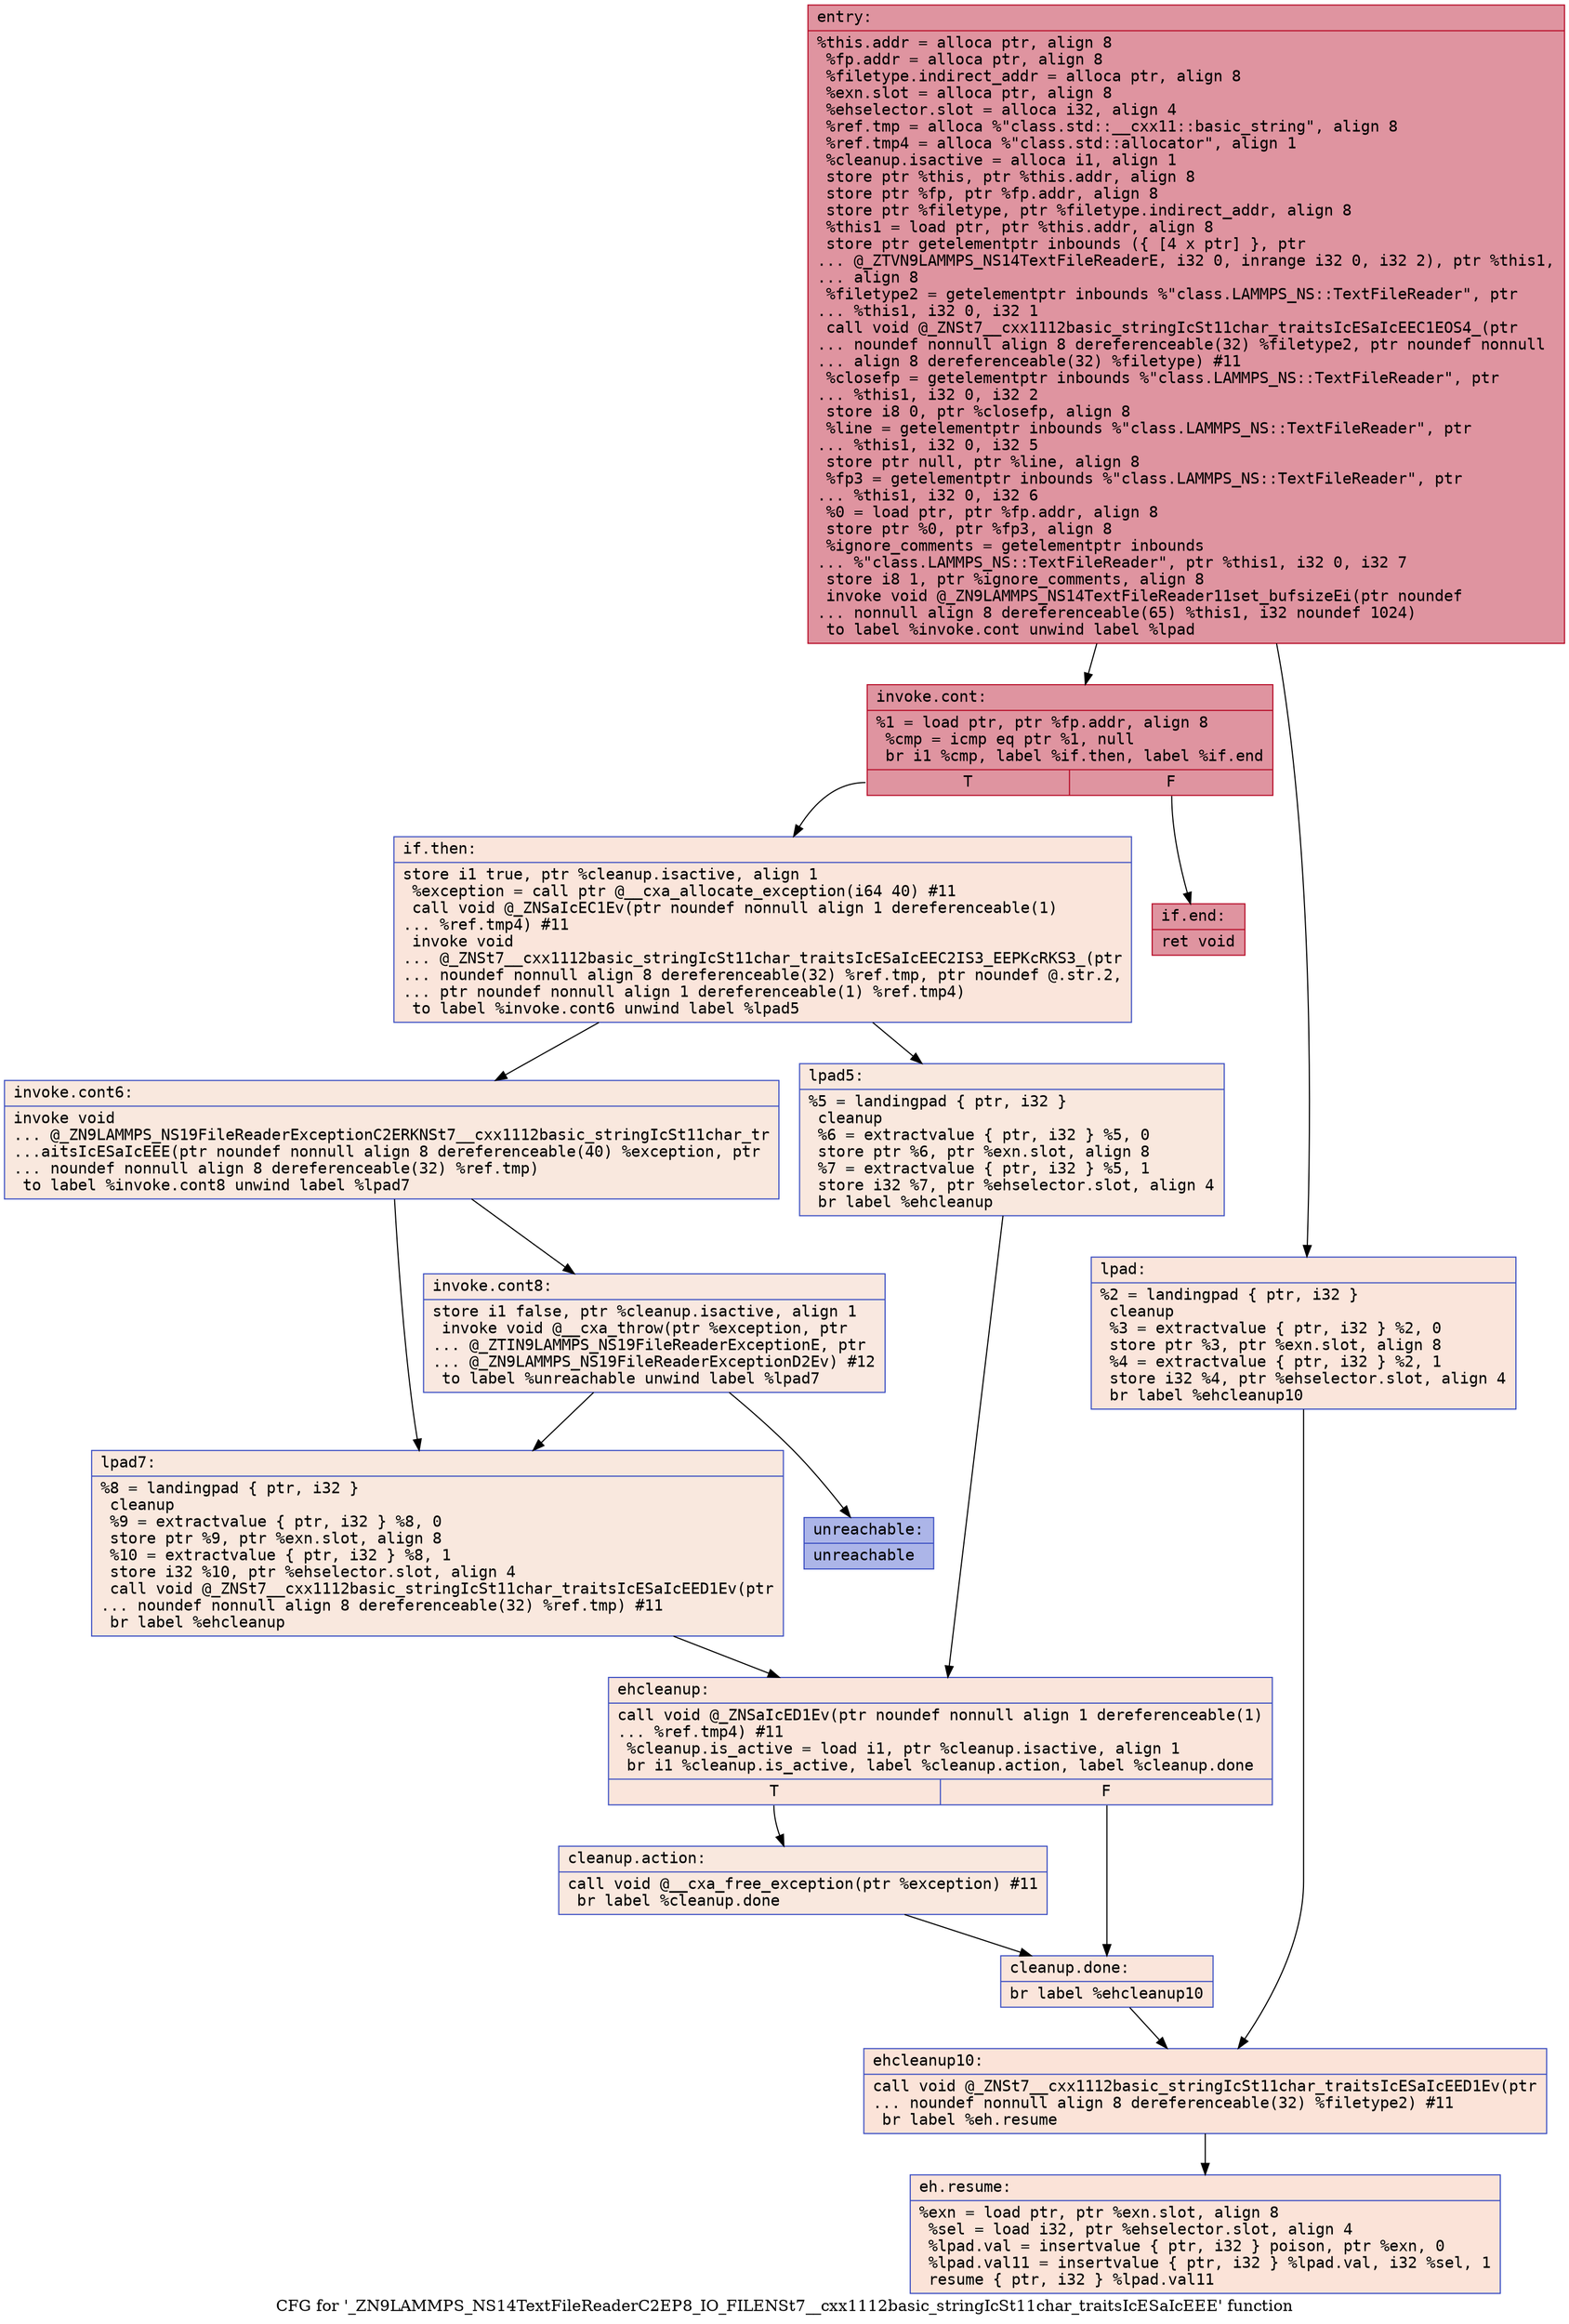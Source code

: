 digraph "CFG for '_ZN9LAMMPS_NS14TextFileReaderC2EP8_IO_FILENSt7__cxx1112basic_stringIcSt11char_traitsIcESaIcEEE' function" {
	label="CFG for '_ZN9LAMMPS_NS14TextFileReaderC2EP8_IO_FILENSt7__cxx1112basic_stringIcSt11char_traitsIcESaIcEEE' function";

	Node0x557f5f692390 [shape=record,color="#b70d28ff", style=filled, fillcolor="#b70d2870" fontname="Courier",label="{entry:\l|  %this.addr = alloca ptr, align 8\l  %fp.addr = alloca ptr, align 8\l  %filetype.indirect_addr = alloca ptr, align 8\l  %exn.slot = alloca ptr, align 8\l  %ehselector.slot = alloca i32, align 4\l  %ref.tmp = alloca %\"class.std::__cxx11::basic_string\", align 8\l  %ref.tmp4 = alloca %\"class.std::allocator\", align 1\l  %cleanup.isactive = alloca i1, align 1\l  store ptr %this, ptr %this.addr, align 8\l  store ptr %fp, ptr %fp.addr, align 8\l  store ptr %filetype, ptr %filetype.indirect_addr, align 8\l  %this1 = load ptr, ptr %this.addr, align 8\l  store ptr getelementptr inbounds (\{ [4 x ptr] \}, ptr\l... @_ZTVN9LAMMPS_NS14TextFileReaderE, i32 0, inrange i32 0, i32 2), ptr %this1,\l... align 8\l  %filetype2 = getelementptr inbounds %\"class.LAMMPS_NS::TextFileReader\", ptr\l... %this1, i32 0, i32 1\l  call void @_ZNSt7__cxx1112basic_stringIcSt11char_traitsIcESaIcEEC1EOS4_(ptr\l... noundef nonnull align 8 dereferenceable(32) %filetype2, ptr noundef nonnull\l... align 8 dereferenceable(32) %filetype) #11\l  %closefp = getelementptr inbounds %\"class.LAMMPS_NS::TextFileReader\", ptr\l... %this1, i32 0, i32 2\l  store i8 0, ptr %closefp, align 8\l  %line = getelementptr inbounds %\"class.LAMMPS_NS::TextFileReader\", ptr\l... %this1, i32 0, i32 5\l  store ptr null, ptr %line, align 8\l  %fp3 = getelementptr inbounds %\"class.LAMMPS_NS::TextFileReader\", ptr\l... %this1, i32 0, i32 6\l  %0 = load ptr, ptr %fp.addr, align 8\l  store ptr %0, ptr %fp3, align 8\l  %ignore_comments = getelementptr inbounds\l... %\"class.LAMMPS_NS::TextFileReader\", ptr %this1, i32 0, i32 7\l  store i8 1, ptr %ignore_comments, align 8\l  invoke void @_ZN9LAMMPS_NS14TextFileReader11set_bufsizeEi(ptr noundef\l... nonnull align 8 dereferenceable(65) %this1, i32 noundef 1024)\l          to label %invoke.cont unwind label %lpad\l}"];
	Node0x557f5f692390 -> Node0x557f5f692e20[tooltip="entry -> invoke.cont\nProbability 100.00%" ];
	Node0x557f5f692390 -> Node0x557f5f693730[tooltip="entry -> lpad\nProbability 0.00%" ];
	Node0x557f5f692e20 [shape=record,color="#b70d28ff", style=filled, fillcolor="#b70d2870" fontname="Courier",label="{invoke.cont:\l|  %1 = load ptr, ptr %fp.addr, align 8\l  %cmp = icmp eq ptr %1, null\l  br i1 %cmp, label %if.then, label %if.end\l|{<s0>T|<s1>F}}"];
	Node0x557f5f692e20:s0 -> Node0x557f5f693a80[tooltip="invoke.cont -> if.then\nProbability 0.00%" ];
	Node0x557f5f692e20:s1 -> Node0x557f5f693ad0[tooltip="invoke.cont -> if.end\nProbability 100.00%" ];
	Node0x557f5f693a80 [shape=record,color="#3d50c3ff", style=filled, fillcolor="#f4c5ad70" fontname="Courier",label="{if.then:\l|  store i1 true, ptr %cleanup.isactive, align 1\l  %exception = call ptr @__cxa_allocate_exception(i64 40) #11\l  call void @_ZNSaIcEC1Ev(ptr noundef nonnull align 1 dereferenceable(1)\l... %ref.tmp4) #11\l  invoke void\l... @_ZNSt7__cxx1112basic_stringIcSt11char_traitsIcESaIcEEC2IS3_EEPKcRKS3_(ptr\l... noundef nonnull align 8 dereferenceable(32) %ref.tmp, ptr noundef @.str.2,\l... ptr noundef nonnull align 1 dereferenceable(1) %ref.tmp4)\l          to label %invoke.cont6 unwind label %lpad5\l}"];
	Node0x557f5f693a80 -> Node0x557f5f693fd0[tooltip="if.then -> invoke.cont6\nProbability 50.00%" ];
	Node0x557f5f693a80 -> Node0x557f5f692b80[tooltip="if.then -> lpad5\nProbability 50.00%" ];
	Node0x557f5f693fd0 [shape=record,color="#3d50c3ff", style=filled, fillcolor="#f2cab570" fontname="Courier",label="{invoke.cont6:\l|  invoke void\l... @_ZN9LAMMPS_NS19FileReaderExceptionC2ERKNSt7__cxx1112basic_stringIcSt11char_tr\l...aitsIcESaIcEEE(ptr noundef nonnull align 8 dereferenceable(40) %exception, ptr\l... noundef nonnull align 8 dereferenceable(32) %ref.tmp)\l          to label %invoke.cont8 unwind label %lpad7\l}"];
	Node0x557f5f693fd0 -> Node0x557f5f693f80[tooltip="invoke.cont6 -> invoke.cont8\nProbability 50.00%" ];
	Node0x557f5f693fd0 -> Node0x557f5f6945e0[tooltip="invoke.cont6 -> lpad7\nProbability 50.00%" ];
	Node0x557f5f693f80 [shape=record,color="#3d50c3ff", style=filled, fillcolor="#f1ccb870" fontname="Courier",label="{invoke.cont8:\l|  store i1 false, ptr %cleanup.isactive, align 1\l  invoke void @__cxa_throw(ptr %exception, ptr\l... @_ZTIN9LAMMPS_NS19FileReaderExceptionE, ptr\l... @_ZN9LAMMPS_NS19FileReaderExceptionD2Ev) #12\l          to label %unreachable unwind label %lpad7\l}"];
	Node0x557f5f693f80 -> Node0x557f5f694950[tooltip="invoke.cont8 -> unreachable\nProbability 0.00%" ];
	Node0x557f5f693f80 -> Node0x557f5f6945e0[tooltip="invoke.cont8 -> lpad7\nProbability 100.00%" ];
	Node0x557f5f693730 [shape=record,color="#3d50c3ff", style=filled, fillcolor="#f4c5ad70" fontname="Courier",label="{lpad:\l|  %2 = landingpad \{ ptr, i32 \}\l          cleanup\l  %3 = extractvalue \{ ptr, i32 \} %2, 0\l  store ptr %3, ptr %exn.slot, align 8\l  %4 = extractvalue \{ ptr, i32 \} %2, 1\l  store i32 %4, ptr %ehselector.slot, align 4\l  br label %ehcleanup10\l}"];
	Node0x557f5f693730 -> Node0x557f5f694d90[tooltip="lpad -> ehcleanup10\nProbability 100.00%" ];
	Node0x557f5f692b80 [shape=record,color="#3d50c3ff", style=filled, fillcolor="#f2cab570" fontname="Courier",label="{lpad5:\l|  %5 = landingpad \{ ptr, i32 \}\l          cleanup\l  %6 = extractvalue \{ ptr, i32 \} %5, 0\l  store ptr %6, ptr %exn.slot, align 8\l  %7 = extractvalue \{ ptr, i32 \} %5, 1\l  store i32 %7, ptr %ehselector.slot, align 4\l  br label %ehcleanup\l}"];
	Node0x557f5f692b80 -> Node0x557f5f6950d0[tooltip="lpad5 -> ehcleanup\nProbability 100.00%" ];
	Node0x557f5f6945e0 [shape=record,color="#3d50c3ff", style=filled, fillcolor="#f2cab570" fontname="Courier",label="{lpad7:\l|  %8 = landingpad \{ ptr, i32 \}\l          cleanup\l  %9 = extractvalue \{ ptr, i32 \} %8, 0\l  store ptr %9, ptr %exn.slot, align 8\l  %10 = extractvalue \{ ptr, i32 \} %8, 1\l  store i32 %10, ptr %ehselector.slot, align 4\l  call void @_ZNSt7__cxx1112basic_stringIcSt11char_traitsIcESaIcEED1Ev(ptr\l... noundef nonnull align 8 dereferenceable(32) %ref.tmp) #11\l  br label %ehcleanup\l}"];
	Node0x557f5f6945e0 -> Node0x557f5f6950d0[tooltip="lpad7 -> ehcleanup\nProbability 100.00%" ];
	Node0x557f5f6950d0 [shape=record,color="#3d50c3ff", style=filled, fillcolor="#f4c5ad70" fontname="Courier",label="{ehcleanup:\l|  call void @_ZNSaIcED1Ev(ptr noundef nonnull align 1 dereferenceable(1)\l... %ref.tmp4) #11\l  %cleanup.is_active = load i1, ptr %cleanup.isactive, align 1\l  br i1 %cleanup.is_active, label %cleanup.action, label %cleanup.done\l|{<s0>T|<s1>F}}"];
	Node0x557f5f6950d0:s0 -> Node0x557f5f695870[tooltip="ehcleanup -> cleanup.action\nProbability 50.00%" ];
	Node0x557f5f6950d0:s1 -> Node0x557f5f695920[tooltip="ehcleanup -> cleanup.done\nProbability 50.00%" ];
	Node0x557f5f695870 [shape=record,color="#3d50c3ff", style=filled, fillcolor="#f2cab570" fontname="Courier",label="{cleanup.action:\l|  call void @__cxa_free_exception(ptr %exception) #11\l  br label %cleanup.done\l}"];
	Node0x557f5f695870 -> Node0x557f5f695920[tooltip="cleanup.action -> cleanup.done\nProbability 100.00%" ];
	Node0x557f5f695920 [shape=record,color="#3d50c3ff", style=filled, fillcolor="#f4c5ad70" fontname="Courier",label="{cleanup.done:\l|  br label %ehcleanup10\l}"];
	Node0x557f5f695920 -> Node0x557f5f694d90[tooltip="cleanup.done -> ehcleanup10\nProbability 100.00%" ];
	Node0x557f5f693ad0 [shape=record,color="#b70d28ff", style=filled, fillcolor="#b70d2870" fontname="Courier",label="{if.end:\l|  ret void\l}"];
	Node0x557f5f694d90 [shape=record,color="#3d50c3ff", style=filled, fillcolor="#f6bfa670" fontname="Courier",label="{ehcleanup10:\l|  call void @_ZNSt7__cxx1112basic_stringIcSt11char_traitsIcESaIcEED1Ev(ptr\l... noundef nonnull align 8 dereferenceable(32) %filetype2) #11\l  br label %eh.resume\l}"];
	Node0x557f5f694d90 -> Node0x557f5f695cf0[tooltip="ehcleanup10 -> eh.resume\nProbability 100.00%" ];
	Node0x557f5f695cf0 [shape=record,color="#3d50c3ff", style=filled, fillcolor="#f6bfa670" fontname="Courier",label="{eh.resume:\l|  %exn = load ptr, ptr %exn.slot, align 8\l  %sel = load i32, ptr %ehselector.slot, align 4\l  %lpad.val = insertvalue \{ ptr, i32 \} poison, ptr %exn, 0\l  %lpad.val11 = insertvalue \{ ptr, i32 \} %lpad.val, i32 %sel, 1\l  resume \{ ptr, i32 \} %lpad.val11\l}"];
	Node0x557f5f694950 [shape=record,color="#3d50c3ff", style=filled, fillcolor="#4358cb70" fontname="Courier",label="{unreachable:\l|  unreachable\l}"];
}
